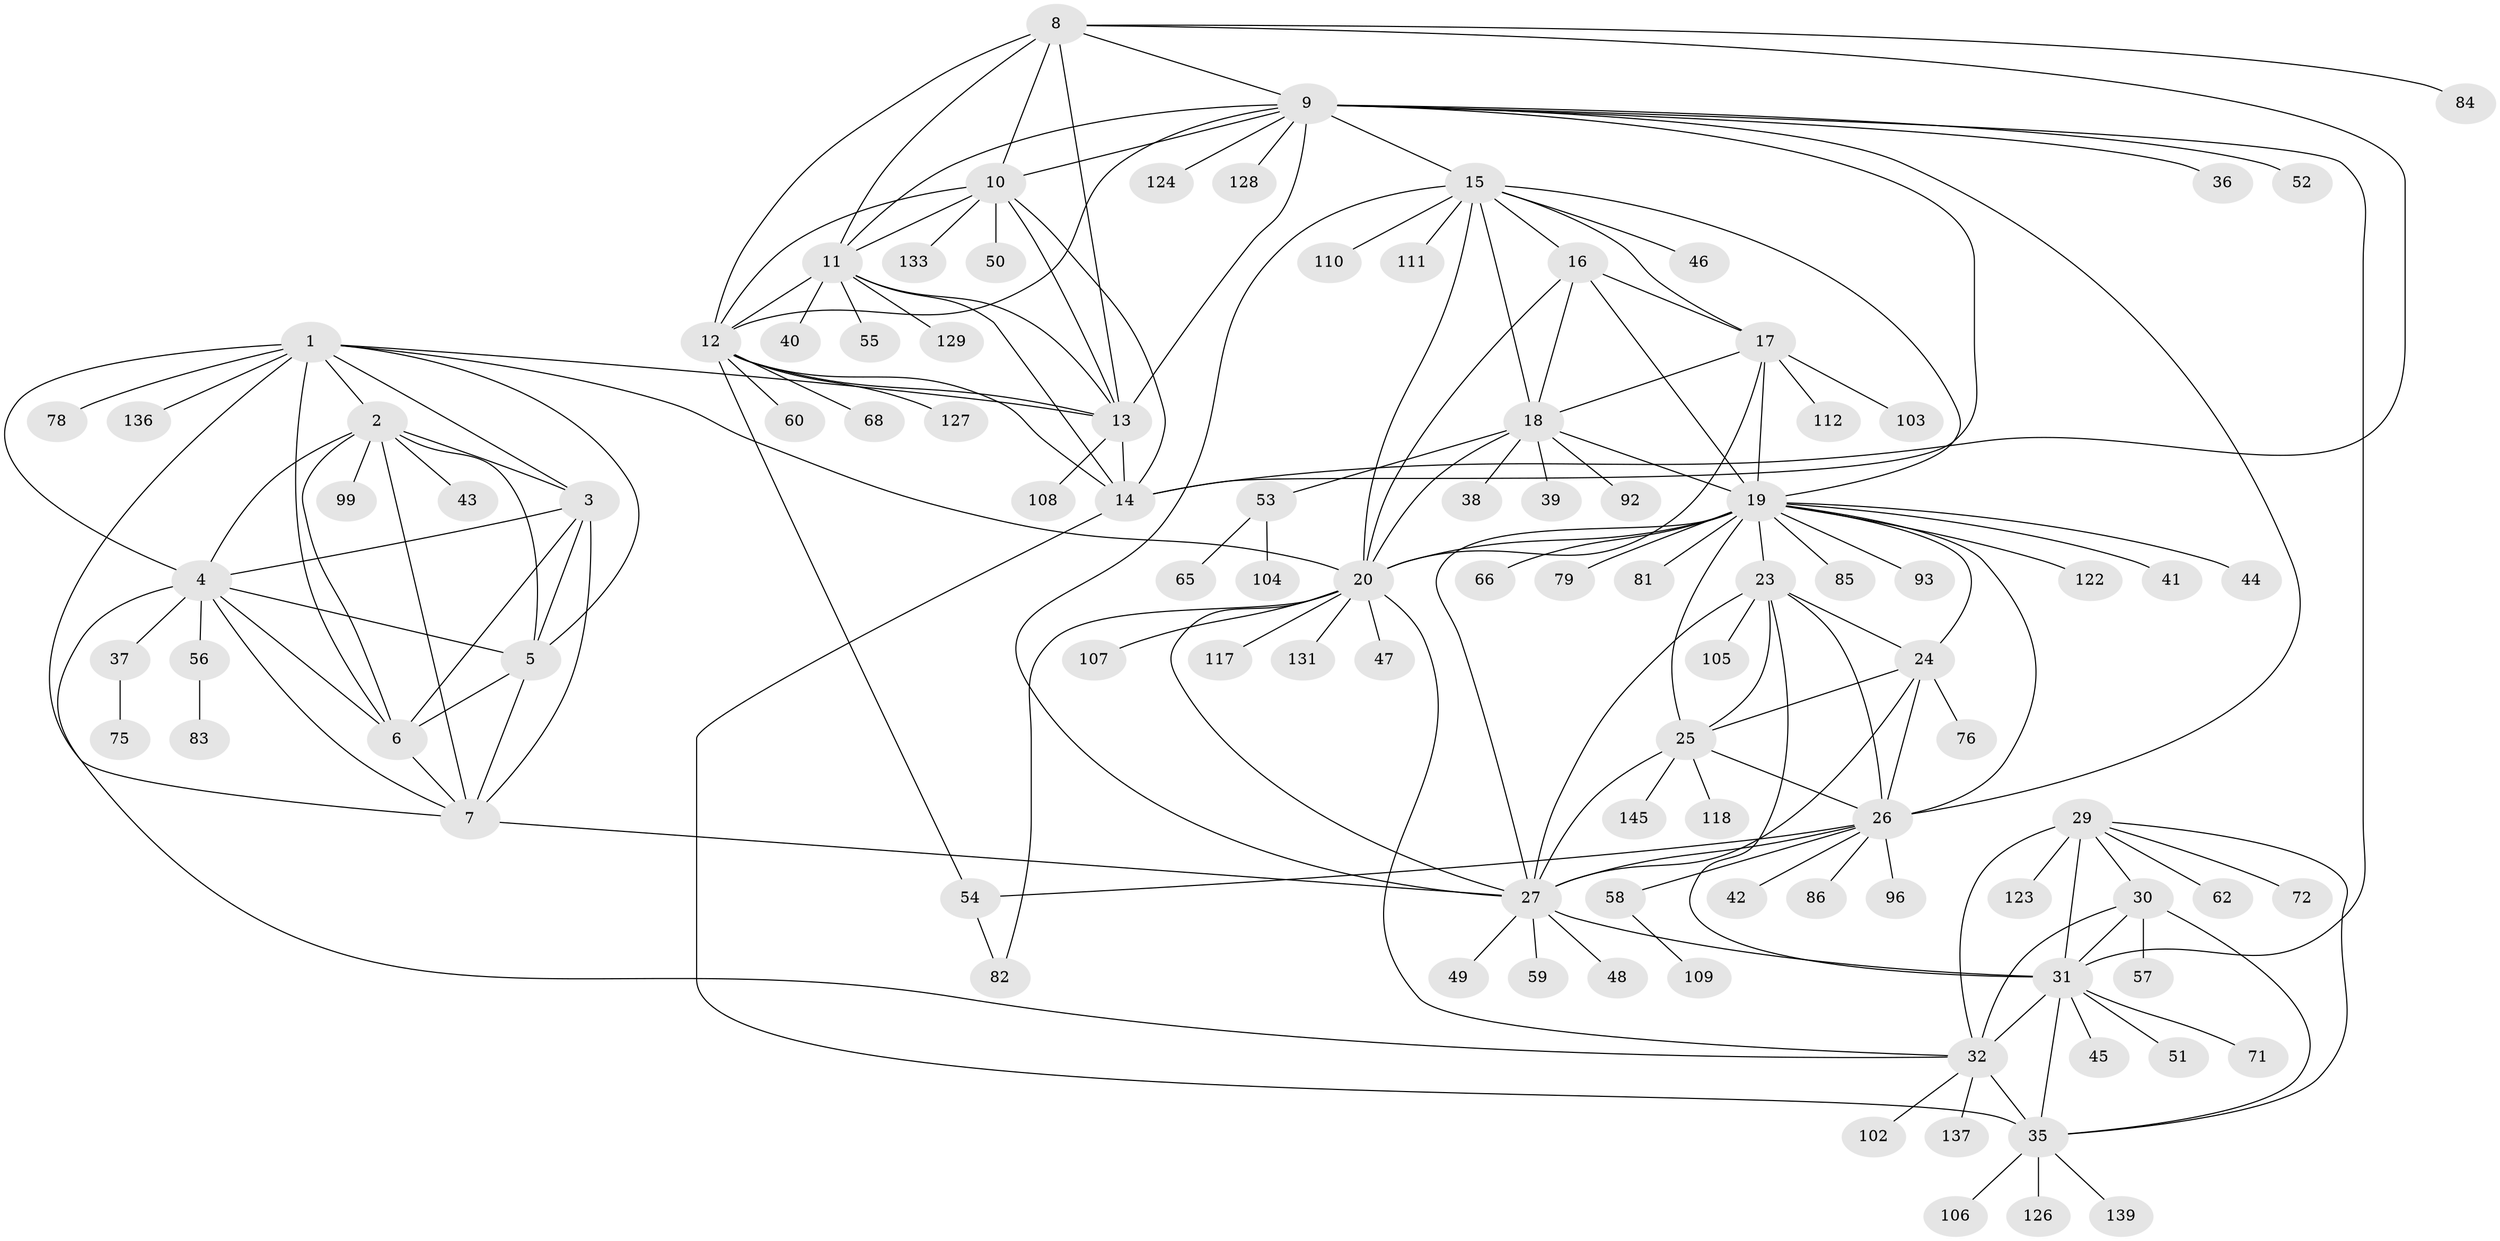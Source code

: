 // original degree distribution, {10: 0.04827586206896552, 8: 0.06896551724137931, 6: 0.020689655172413793, 9: 0.034482758620689655, 7: 0.020689655172413793, 13: 0.013793103448275862, 12: 0.020689655172413793, 14: 0.013793103448275862, 1: 0.6137931034482759, 3: 0.020689655172413793, 2: 0.1103448275862069, 5: 0.013793103448275862}
// Generated by graph-tools (version 1.1) at 2025/19/03/04/25 18:19:49]
// undirected, 101 vertices, 168 edges
graph export_dot {
graph [start="1"]
  node [color=gray90,style=filled];
  1;
  2;
  3;
  4;
  5 [super="+101+130"];
  6 [super="+73+144+140+90"];
  7;
  8 [super="+77"];
  9;
  10;
  11 [super="+69"];
  12;
  13 [super="+61"];
  14 [super="+142+135"];
  15 [super="+70"];
  16;
  17;
  18;
  19 [super="+22"];
  20 [super="+21"];
  23;
  24;
  25;
  26;
  27 [super="+74+28+67"];
  29 [super="+64"];
  30 [super="+113"];
  31 [super="+63+34"];
  32 [super="+33"];
  35;
  36;
  37 [super="+87"];
  38;
  39;
  40;
  41 [super="+80"];
  42;
  43;
  44;
  45;
  46;
  47;
  48;
  49;
  50;
  51;
  52;
  53;
  54 [super="+138+121+100"];
  55;
  56;
  57;
  58;
  59;
  60 [super="+114+97"];
  62;
  65;
  66 [super="+91"];
  68;
  71;
  72;
  75;
  76;
  78;
  79;
  81;
  82;
  83;
  84;
  85;
  86;
  92 [super="+143"];
  93;
  96 [super="+141"];
  99;
  102;
  103;
  104;
  105;
  106;
  107;
  108;
  109;
  110 [super="+134"];
  111;
  112;
  117;
  118;
  122;
  123;
  124;
  126;
  127;
  128;
  129;
  131;
  133;
  136;
  137;
  139;
  145;
  1 -- 2;
  1 -- 3;
  1 -- 4;
  1 -- 5;
  1 -- 6;
  1 -- 7;
  1 -- 13;
  1 -- 20;
  1 -- 78;
  1 -- 136;
  2 -- 3;
  2 -- 4;
  2 -- 5;
  2 -- 6;
  2 -- 7;
  2 -- 43;
  2 -- 99;
  3 -- 4;
  3 -- 5;
  3 -- 6;
  3 -- 7;
  4 -- 5;
  4 -- 6;
  4 -- 7;
  4 -- 37;
  4 -- 56;
  4 -- 32;
  5 -- 6;
  5 -- 7;
  6 -- 7;
  7 -- 27;
  8 -- 9;
  8 -- 10;
  8 -- 11;
  8 -- 12;
  8 -- 13;
  8 -- 14;
  8 -- 84;
  9 -- 10;
  9 -- 11;
  9 -- 12;
  9 -- 13;
  9 -- 14;
  9 -- 15;
  9 -- 26;
  9 -- 36;
  9 -- 52;
  9 -- 124;
  9 -- 128;
  9 -- 31;
  10 -- 11;
  10 -- 12;
  10 -- 13;
  10 -- 14;
  10 -- 50;
  10 -- 133;
  11 -- 12;
  11 -- 13;
  11 -- 14;
  11 -- 40;
  11 -- 55;
  11 -- 129;
  12 -- 13;
  12 -- 14;
  12 -- 54;
  12 -- 60;
  12 -- 68;
  12 -- 127;
  13 -- 14;
  13 -- 108;
  14 -- 35;
  15 -- 16;
  15 -- 17;
  15 -- 18;
  15 -- 19;
  15 -- 20 [weight=2];
  15 -- 46;
  15 -- 110;
  15 -- 111;
  15 -- 27 [weight=2];
  16 -- 17;
  16 -- 18;
  16 -- 19;
  16 -- 20 [weight=2];
  17 -- 18;
  17 -- 19;
  17 -- 20 [weight=2];
  17 -- 103;
  17 -- 112;
  18 -- 19;
  18 -- 20 [weight=2];
  18 -- 38;
  18 -- 39;
  18 -- 53;
  18 -- 92;
  19 -- 20 [weight=2];
  19 -- 66;
  19 -- 26;
  19 -- 41;
  19 -- 44;
  19 -- 79;
  19 -- 81;
  19 -- 85;
  19 -- 23;
  19 -- 24;
  19 -- 25;
  19 -- 122;
  19 -- 27 [weight=2];
  19 -- 93;
  20 -- 32;
  20 -- 82;
  20 -- 117;
  20 -- 131;
  20 -- 27;
  20 -- 107;
  20 -- 47;
  23 -- 24;
  23 -- 25;
  23 -- 26;
  23 -- 27 [weight=2];
  23 -- 31;
  23 -- 105;
  24 -- 25;
  24 -- 26;
  24 -- 27 [weight=2];
  24 -- 76;
  25 -- 26;
  25 -- 27 [weight=2];
  25 -- 118;
  25 -- 145;
  26 -- 27 [weight=2];
  26 -- 42;
  26 -- 58;
  26 -- 86;
  26 -- 96;
  26 -- 54;
  27 -- 48;
  27 -- 49;
  27 -- 59;
  27 -- 31;
  29 -- 30;
  29 -- 31 [weight=2];
  29 -- 32 [weight=2];
  29 -- 35;
  29 -- 62;
  29 -- 72;
  29 -- 123;
  30 -- 31 [weight=2];
  30 -- 32 [weight=2];
  30 -- 35;
  30 -- 57;
  31 -- 32 [weight=4];
  31 -- 35 [weight=2];
  31 -- 45;
  31 -- 51;
  31 -- 71;
  32 -- 35 [weight=2];
  32 -- 102;
  32 -- 137;
  35 -- 106;
  35 -- 126;
  35 -- 139;
  37 -- 75;
  53 -- 65;
  53 -- 104;
  54 -- 82;
  56 -- 83;
  58 -- 109;
}

